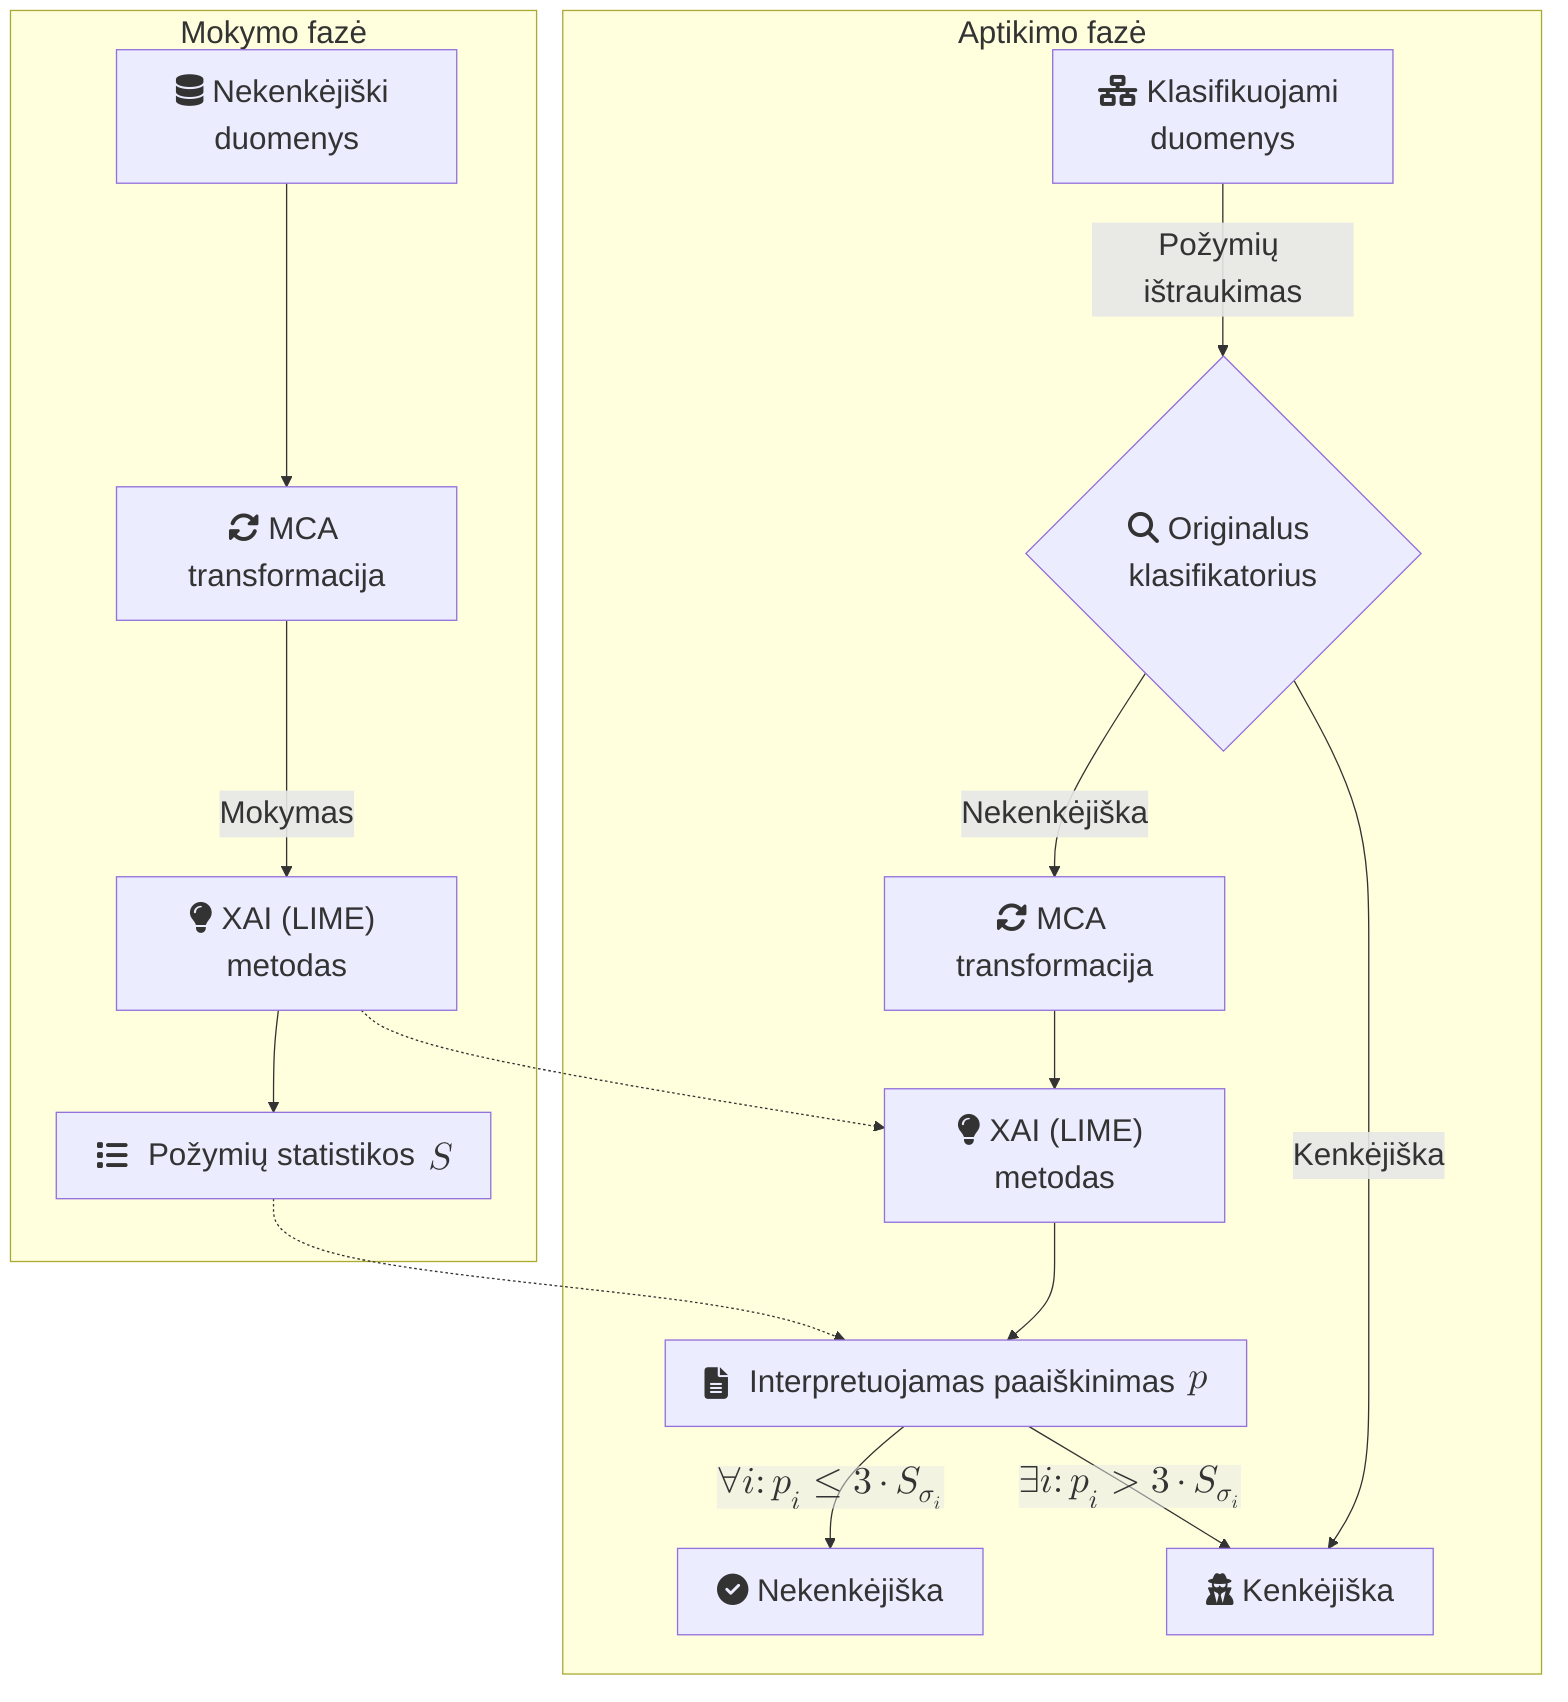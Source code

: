 ---
config:
    themeVariables:
        fontSize: 24px
    flowchart:
        curve: "basis"
        rankSpacing: 60
---
graph TD
    subgraph Mokymo fazė
        A[<i class='fa fa-database'></i> Nekenkėjiški duomenys] --> MCA1[" <i class='fa fa-rotate'></i> MCA transformacija"] -- Mokymas --> C["<i class='fa fa-lightbulb'></i> XAI (LIME) metodas"];
        C --> D["<i style='margin-right: 1rem' class='fa fa-list'></i> Požymių statistikos $$\;S$$"];
    end

    subgraph Aptikimo fazė
        E[<i class='fa fa-network-wired'></i> Klasifikuojami duomenys] -- Požymių ištraukimas --> F{<i class='fa fa-search'></i> Originalus klasifikatorius};
        F -- Nekenkėjiška --> MCA[" <i class='fa fa-rotate'></i> MCA transformacija"] 
        MCA --> G["<i class='fa fa-lightbulb'></i> XAI (LIME) metodas"];
        G --> H[<i style='margin-right: 1rem;' class='fa fa-file-alt'></i> Interpretuojamas paaiškinimas $$\;p$$];
        H -- "$$\forall i : p_i \le 3\cdot S_{\sigma_i}$$" --> HN[<i class='fa fa-check-circle'></i> Nekenkėjiška];
        F -- Kenkėjiška --> L[<i class='fa fa-user-secret'></i> Kenkėjiška];
        H -- "$$\exists i: p_i > 3\cdot S_{\sigma_i}$$" --> L;
    end

    C -.-> G; 
    D -.-> H;